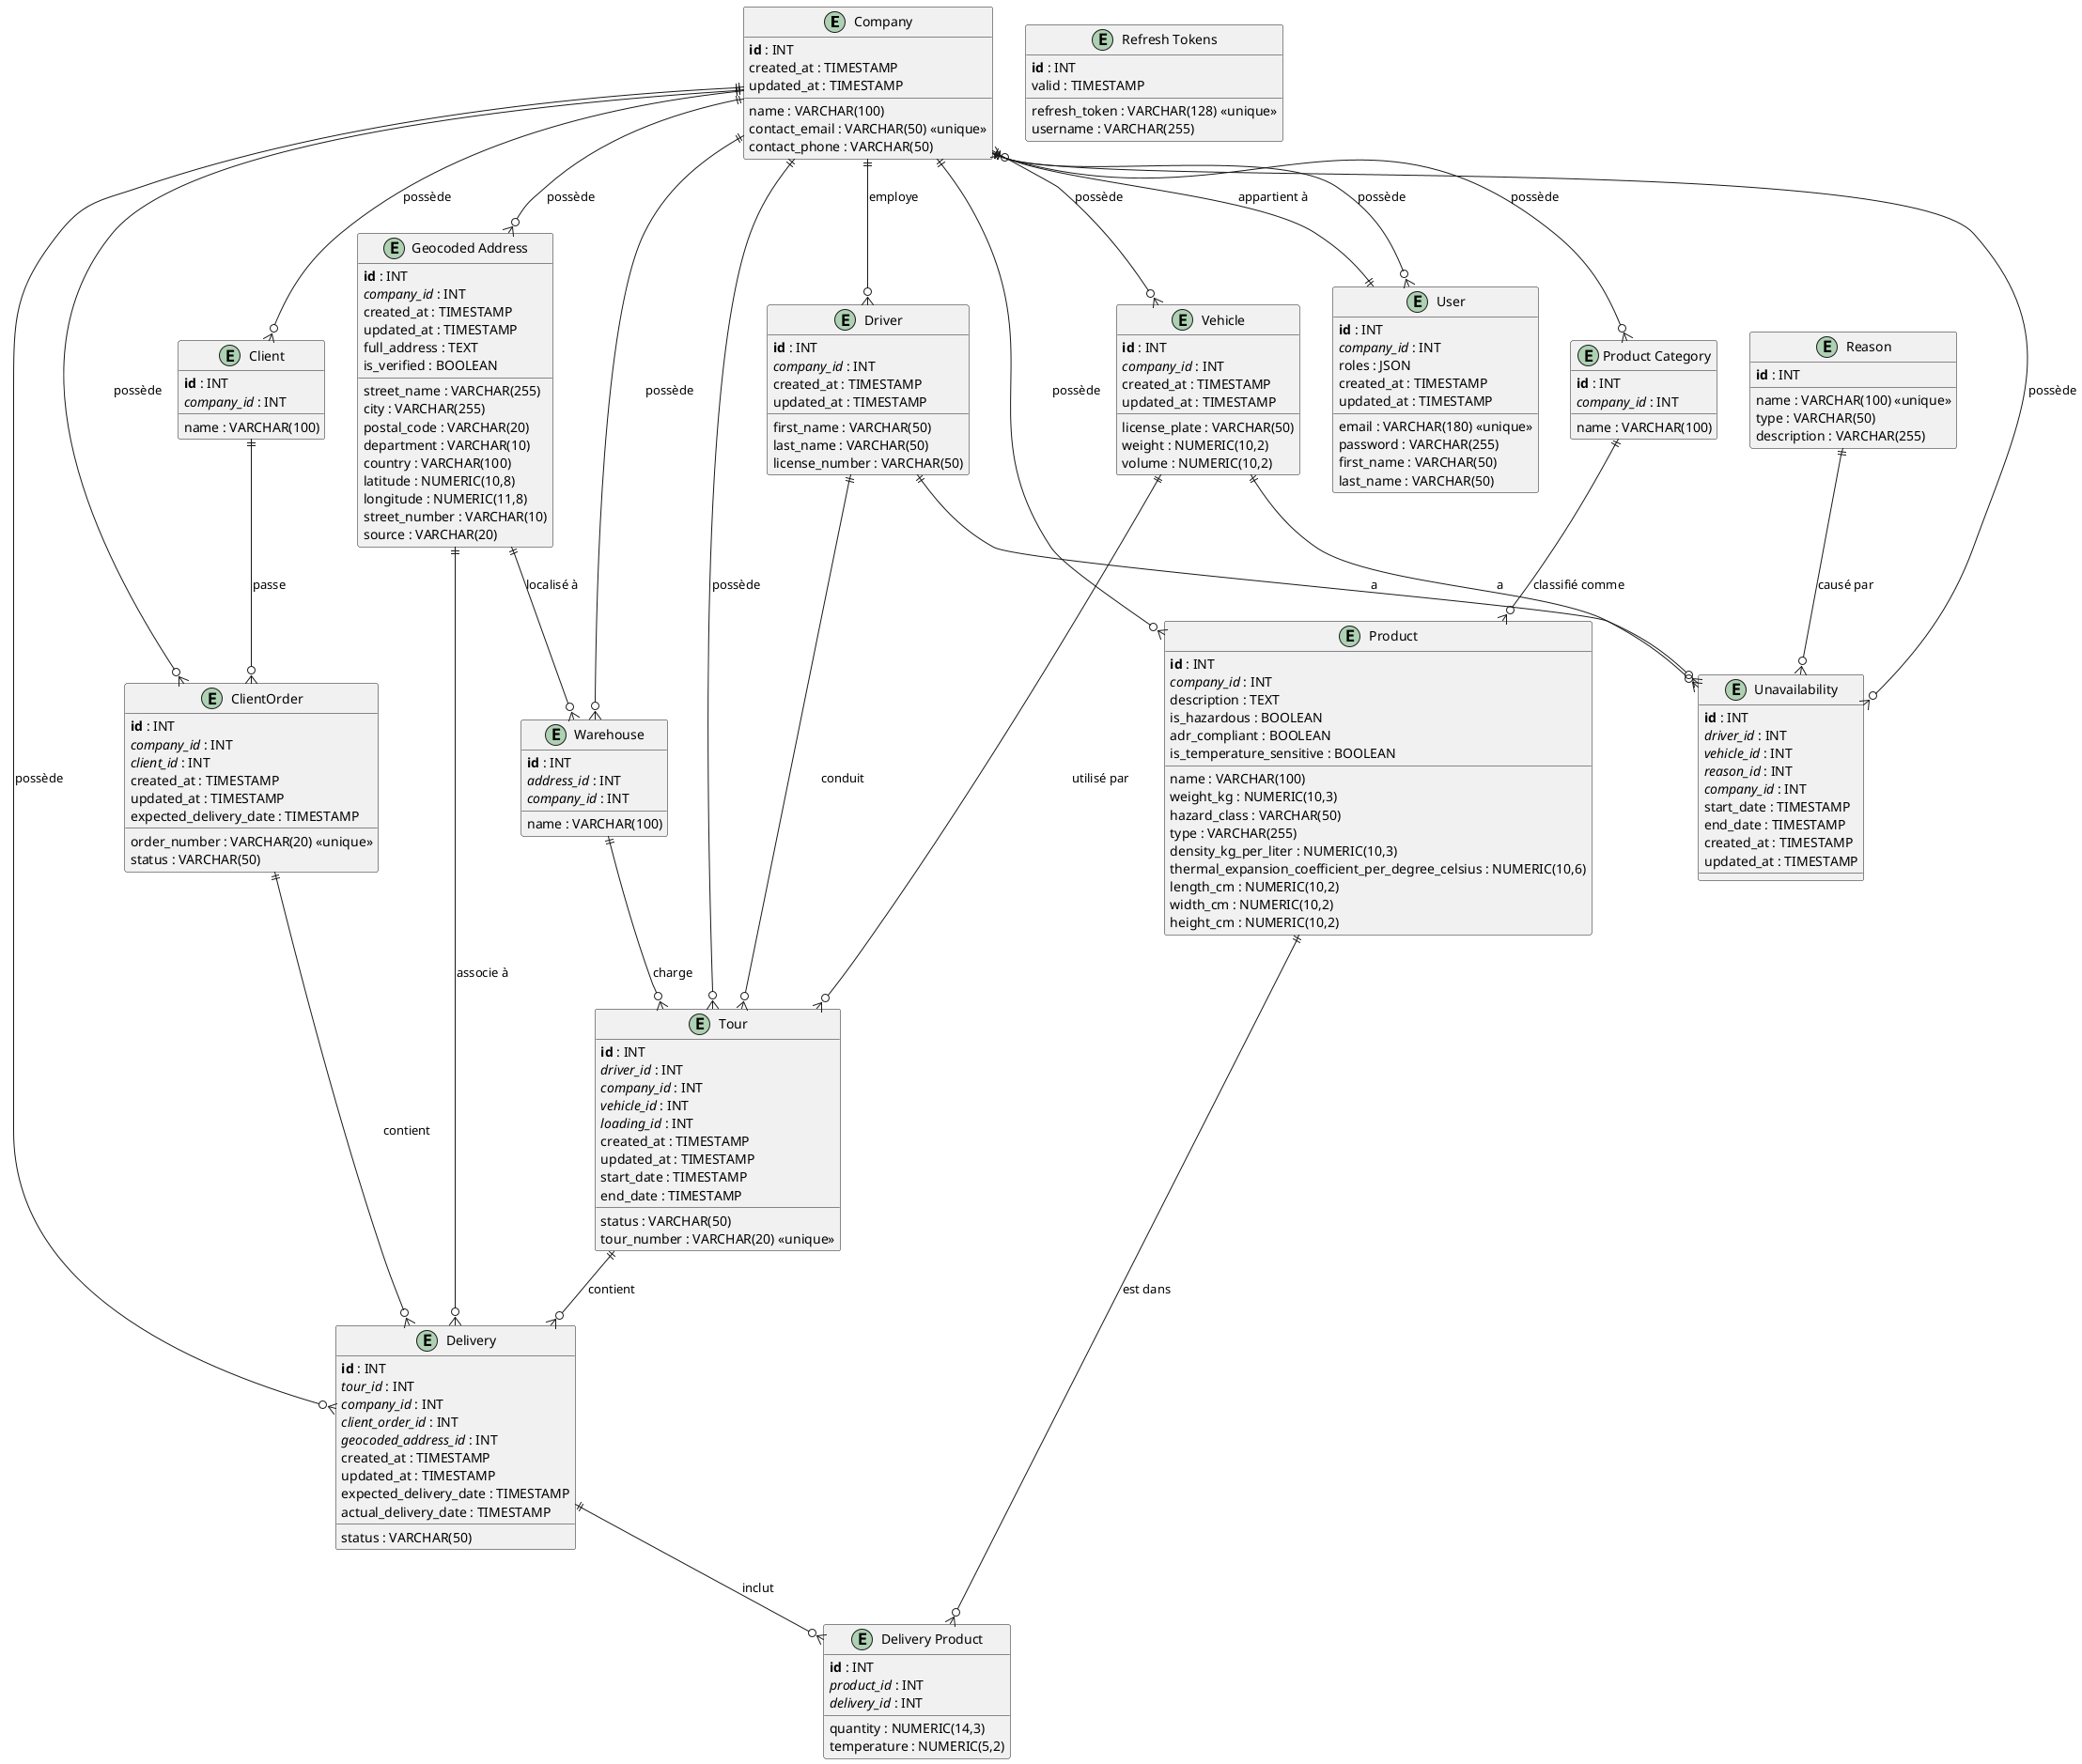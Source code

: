 @startuml Entity-Relation
' Définition des stéréotypes pour les clés primaires et étrangères
!define PK(x) <b>x</b>
!define FK(x) <i>x</i>

' Définition des entités avec leurs attributs
entity "Company" as company {
  PK(id) : INT
  name : VARCHAR(100)
  created_at : TIMESTAMP
  updated_at : TIMESTAMP
  contact_email : VARCHAR(50) <<unique>>
  contact_phone : VARCHAR(50)
}

entity "Client" as client {
  PK(id) : INT
  FK(company_id) : INT
  name : VARCHAR(100)
}

entity "ClientOrder" as client_order {
  PK(id) : INT
  FK(company_id) : INT
  FK(client_id) : INT
  order_number : VARCHAR(20) <<unique>>
  created_at : TIMESTAMP
  updated_at : TIMESTAMP
  expected_delivery_date : TIMESTAMP
  status : VARCHAR(50)
}

entity "Delivery" as delivery {
  PK(id) : INT
  FK(tour_id) : INT
  FK(company_id) : INT
  FK(client_order_id) : INT
  FK(geocoded_address_id) : INT
  created_at : TIMESTAMP
  updated_at : TIMESTAMP
  status : VARCHAR(50)
  expected_delivery_date : TIMESTAMP
  actual_delivery_date : TIMESTAMP
}

entity "Delivery Product" as delivery_product {
  PK(id) : INT
  FK(product_id) : INT
  FK(delivery_id) : INT
  quantity : NUMERIC(14,3)
  temperature : NUMERIC(5,2)
}

entity "Driver" as driver {
  PK(id) : INT
  FK(company_id) : INT
  created_at : TIMESTAMP
  updated_at : TIMESTAMP
  first_name : VARCHAR(50)
  last_name : VARCHAR(50)
  license_number : VARCHAR(50)
}

entity "Geocoded Address" as geocoded_address {
  PK(id) : INT
  FK(company_id) : INT
  created_at : TIMESTAMP
  updated_at : TIMESTAMP
  street_name : VARCHAR(255)
  full_address : TEXT
  city : VARCHAR(255)
  postal_code : VARCHAR(20)
  department : VARCHAR(10)
  country : VARCHAR(100)
  latitude : NUMERIC(10,8)
  longitude : NUMERIC(11,8)
  street_number : VARCHAR(10)
  is_verified : BOOLEAN
  source : VARCHAR(20)
}

entity "Product" as product {
  PK(id) : INT
  FK(company_id) : INT
  name : VARCHAR(100)
  description : TEXT
  weight_kg : NUMERIC(10,3)
  is_hazardous : BOOLEAN
  hazard_class : VARCHAR(50)
  adr_compliant : BOOLEAN
  type : VARCHAR(255)
  density_kg_per_liter : NUMERIC(10,3)
  is_temperature_sensitive : BOOLEAN
  thermal_expansion_coefficient_per_degree_celsius : NUMERIC(10,6)
  length_cm : NUMERIC(10,2)
  width_cm : NUMERIC(10,2)
  height_cm : NUMERIC(10,2)
}

entity "Product Category" as product_category {
  PK(id) : INT
  FK(company_id) : INT
  name : VARCHAR(100)
}

entity "Reason" as reason {
  PK(id) : INT
  name : VARCHAR(100) <<unique>>
  type : VARCHAR(50)
  description : VARCHAR(255)
}

entity "Refresh Tokens" as refresh_tokens {
  PK(id) : INT
  refresh_token : VARCHAR(128) <<unique>>
  username : VARCHAR(255)
  valid : TIMESTAMP
}

entity "Tour" as tour {
  PK(id) : INT
  FK(driver_id) : INT
  FK(company_id) : INT
  FK(vehicle_id) : INT
  FK(loading_id) : INT
  created_at : TIMESTAMP
  updated_at : TIMESTAMP
  start_date : TIMESTAMP
  end_date : TIMESTAMP
  status : VARCHAR(50)
  tour_number : VARCHAR(20) <<unique>>
}

entity "Unavailability" as unavailability {
  PK(id) : INT
  FK(driver_id) : INT
  FK(vehicle_id) : INT
  FK(reason_id) : INT
  FK(company_id) : INT
  start_date : TIMESTAMP
  end_date : TIMESTAMP
  created_at : TIMESTAMP
  updated_at : TIMESTAMP
}

entity "User" as user {
  PK(id) : INT
  FK(company_id) : INT
  email : VARCHAR(180) <<unique>>
  roles : JSON
  password : VARCHAR(255)
  first_name : VARCHAR(50)
  last_name : VARCHAR(50)
  created_at : TIMESTAMP
  updated_at : TIMESTAMP
}

entity "Vehicle" as vehicle {
  PK(id) : INT
  FK(company_id) : INT
  created_at : TIMESTAMP
  updated_at : TIMESTAMP
  license_plate : VARCHAR(50)
  weight : NUMERIC(10,2)
  volume : NUMERIC(10,2)
}

entity "Warehouse" as warehouse {
  PK(id) : INT
  FK(address_id) : INT
  FK(company_id) : INT
  name : VARCHAR(100)
}

' Définition des relations entre les entités
company ||--o{ client : "possède"
company ||--o{ client_order : "possède"
company ||--o{ delivery : "possède"
company ||--o{ driver : "employe"
company ||--o{ geocoded_address : "possède"
company ||--o{ product : "possède"
company ||--o{ product_category : "possède"
company ||--o{ tour : "possède"
company ||--o{ unavailability : "possède"
company ||--o{ user : "possède"
company ||--o{ vehicle : "possède"
company ||--o{ warehouse : "possède"

client ||--o{ client_order : "passe"
client_order ||--o{ delivery : "contient"

tour ||--o{ delivery : "contient"

delivery ||--o{ delivery_product : "inclut"

driver ||--o{ tour : "conduit"
driver ||--o{ unavailability : "a"

vehicle ||--o{ tour : "utilisé par"
vehicle ||--o{ unavailability : "a"

geocoded_address ||--o{ delivery : "associe à"
geocoded_address ||--o{ warehouse : "localisé à"

product ||--o{ delivery_product : "est dans"

product_category ||--o{ product : "classifié comme"

reason ||--o{ unavailability : "causé par"

warehouse ||--o{ tour : "charge"

user ||--o{ company : "appartient à"

@enduml